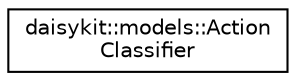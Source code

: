 digraph "Graphical Class Hierarchy"
{
 // LATEX_PDF_SIZE
  edge [fontname="Helvetica",fontsize="10",labelfontname="Helvetica",labelfontsize="10"];
  node [fontname="Helvetica",fontsize="10",shape=record];
  rankdir="LR";
  Node0 [label="daisykit::models::Action\lClassifier",height=0.2,width=0.4,color="black", fillcolor="white", style="filled",URL="$classdaisykit_1_1models_1_1ActionClassifier.html",tooltip=" "];
}
